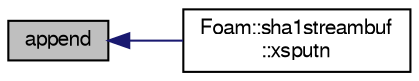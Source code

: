 digraph "append"
{
  bgcolor="transparent";
  edge [fontname="FreeSans",fontsize="10",labelfontname="FreeSans",labelfontsize="10"];
  node [fontname="FreeSans",fontsize="10",shape=record];
  rankdir="LR";
  Node1 [label="append",height=0.2,width=0.4,color="black", fillcolor="grey75", style="filled" fontcolor="black"];
  Node1 -> Node2 [dir="back",color="midnightblue",fontsize="10",style="solid",fontname="FreeSans"];
  Node2 [label="Foam::sha1streambuf\l::xsputn",height=0.2,width=0.4,color="black",URL="$a02222.html#a3e08557f2f0ad48bd727021a9e2b8984",tooltip="Process unbuffered. "];
}
